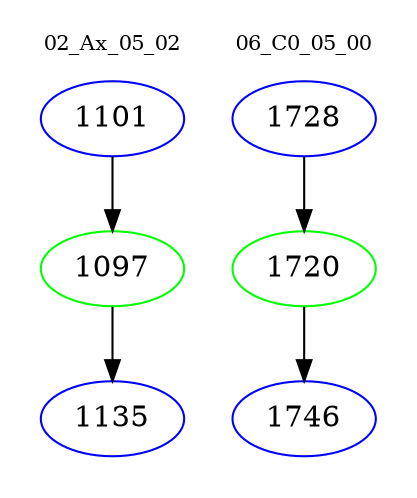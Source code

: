 digraph{
subgraph cluster_0 {
color = white
label = "02_Ax_05_02";
fontsize=10;
T0_1101 [label="1101", color="blue"]
T0_1101 -> T0_1097 [color="black"]
T0_1097 [label="1097", color="green"]
T0_1097 -> T0_1135 [color="black"]
T0_1135 [label="1135", color="blue"]
}
subgraph cluster_1 {
color = white
label = "06_C0_05_00";
fontsize=10;
T1_1728 [label="1728", color="blue"]
T1_1728 -> T1_1720 [color="black"]
T1_1720 [label="1720", color="green"]
T1_1720 -> T1_1746 [color="black"]
T1_1746 [label="1746", color="blue"]
}
}
